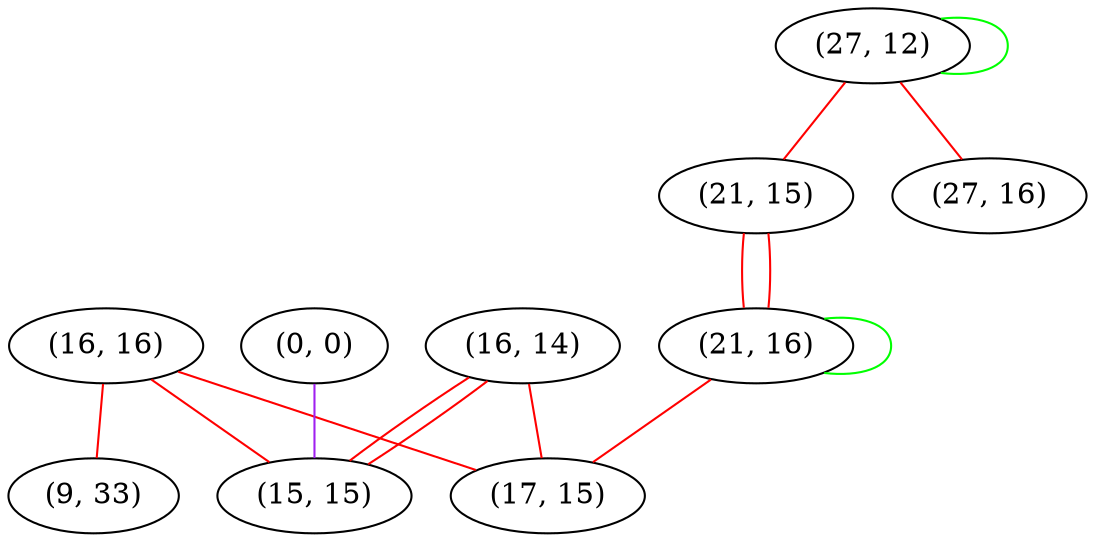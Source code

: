 graph "" {
"(16, 16)";
"(9, 33)";
"(27, 12)";
"(0, 0)";
"(27, 16)";
"(21, 15)";
"(21, 16)";
"(16, 14)";
"(15, 15)";
"(17, 15)";
"(16, 16)" -- "(15, 15)"  [color=red, key=0, weight=1];
"(16, 16)" -- "(9, 33)"  [color=red, key=0, weight=1];
"(16, 16)" -- "(17, 15)"  [color=red, key=0, weight=1];
"(27, 12)" -- "(27, 16)"  [color=red, key=0, weight=1];
"(27, 12)" -- "(21, 15)"  [color=red, key=0, weight=1];
"(27, 12)" -- "(27, 12)"  [color=green, key=0, weight=2];
"(0, 0)" -- "(15, 15)"  [color=purple, key=0, weight=4];
"(21, 15)" -- "(21, 16)"  [color=red, key=0, weight=1];
"(21, 15)" -- "(21, 16)"  [color=red, key=1, weight=1];
"(21, 16)" -- "(21, 16)"  [color=green, key=0, weight=2];
"(21, 16)" -- "(17, 15)"  [color=red, key=0, weight=1];
"(16, 14)" -- "(15, 15)"  [color=red, key=0, weight=1];
"(16, 14)" -- "(15, 15)"  [color=red, key=1, weight=1];
"(16, 14)" -- "(17, 15)"  [color=red, key=0, weight=1];
}
